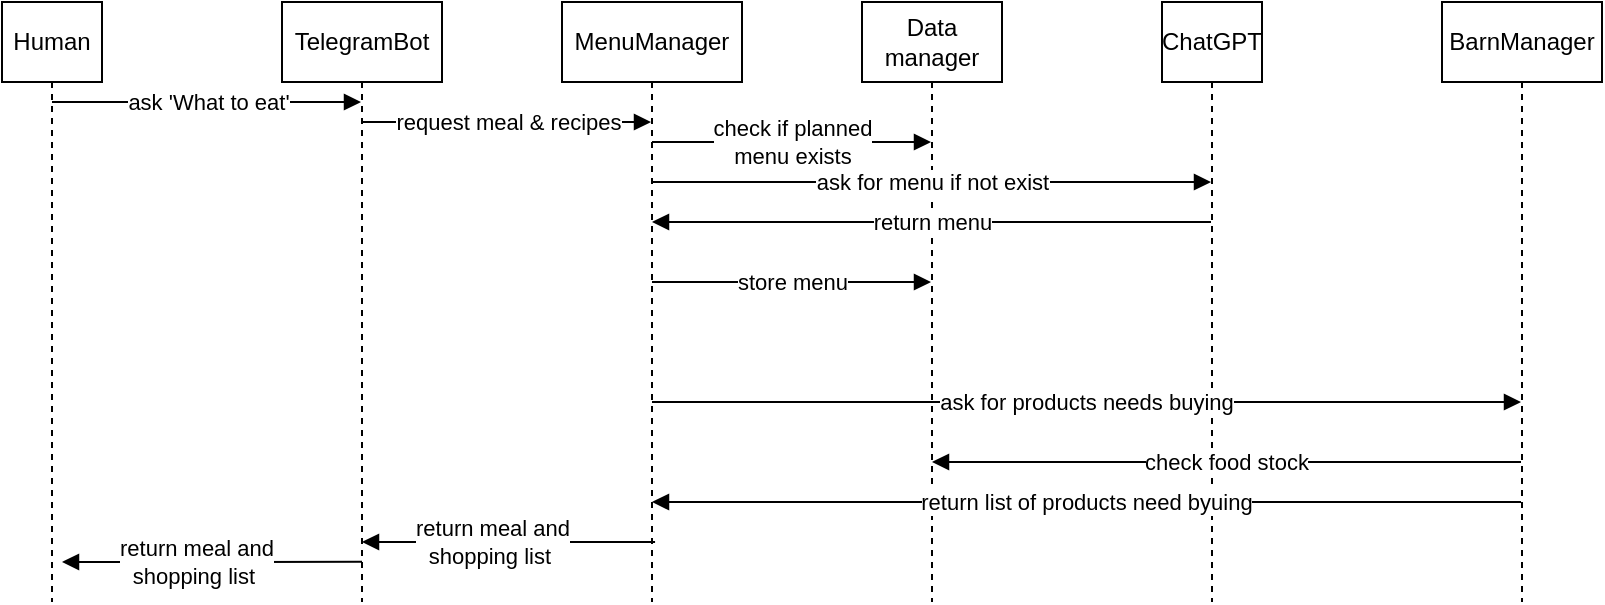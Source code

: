<mxfile>
    <diagram name="Page-1" id="0">
        <mxGraphModel dx="830" dy="593" grid="1" gridSize="10" guides="1" tooltips="1" connect="1" arrows="1" fold="1" page="1" pageScale="1" pageWidth="850" pageHeight="1100" math="0" shadow="0">
            <root>
                <mxCell id="0"/>
                <mxCell id="1" parent="0"/>
                <mxCell id="Human" value="Human" style="shape=umlLifeline;perimeter=lifelinePerimeter;whiteSpace=wrap;html=1;container=1;" parent="1" vertex="1">
                    <mxGeometry x="50" y="60" width="50" height="300" as="geometry"/>
                </mxCell>
                <mxCell id="TelegramBot" value="TelegramBot" style="shape=umlLifeline;perimeter=lifelinePerimeter;whiteSpace=wrap;html=1;container=1;" parent="1" vertex="1">
                    <mxGeometry x="190" y="60" width="80" height="300" as="geometry"/>
                </mxCell>
                <mxCell id="MenuManager" value="MenuManager" style="shape=umlLifeline;perimeter=lifelinePerimeter;whiteSpace=wrap;html=1;container=1;" parent="1" vertex="1">
                    <mxGeometry x="330" y="60" width="90" height="300" as="geometry"/>
                </mxCell>
                <mxCell id="Database" value="Data manager" style="shape=umlLifeline;perimeter=lifelinePerimeter;whiteSpace=wrap;html=1;container=1;" parent="1" vertex="1">
                    <mxGeometry x="480" y="60" width="70" height="300" as="geometry"/>
                </mxCell>
                <mxCell id="ChatGPT" value="ChatGPT" style="shape=umlLifeline;perimeter=lifelinePerimeter;whiteSpace=wrap;html=1;container=1;" parent="1" vertex="1">
                    <mxGeometry x="630" y="60" width="50" height="300" as="geometry"/>
                </mxCell>
                <mxCell id="BarnManager" value="BarnManager" style="shape=umlLifeline;perimeter=lifelinePerimeter;whiteSpace=wrap;html=1;container=1;" parent="1" vertex="1">
                    <mxGeometry x="770" y="60" width="80" height="300" as="geometry"/>
                </mxCell>
                <mxCell id="edge100" value="ask 'What to eat'" style="html=1;endArrow=block;" parent="1" source="Human" target="TelegramBot" edge="1">
                    <mxGeometry relative="1" as="geometry">
                        <Array as="points">
                            <mxPoint x="90" y="110"/>
                        </Array>
                    </mxGeometry>
                </mxCell>
                <mxCell id="edge101" value="request meal &amp; recipes" style="html=1;endArrow=block;" parent="1" source="TelegramBot" target="MenuManager" edge="1">
                    <mxGeometry relative="1" as="geometry">
                        <Array as="points">
                            <mxPoint x="240" y="120"/>
                        </Array>
                    </mxGeometry>
                </mxCell>
                <mxCell id="edge102" value="check if planned&lt;br&gt;menu exists" style="html=1;endArrow=block;" parent="1" source="MenuManager" target="Database" edge="1">
                    <mxGeometry relative="1" as="geometry">
                        <Array as="points">
                            <mxPoint x="490" y="130"/>
                        </Array>
                    </mxGeometry>
                </mxCell>
                <mxCell id="edge103" value="ask for menu if not exist" style="html=1;endArrow=block;movable=1;resizable=1;rotatable=1;deletable=1;editable=1;connectable=1;" parent="1" source="MenuManager" target="ChatGPT" edge="1">
                    <mxGeometry relative="1" as="geometry">
                        <Array as="points">
                            <mxPoint x="450" y="150"/>
                            <mxPoint x="590" y="150"/>
                        </Array>
                    </mxGeometry>
                </mxCell>
                <mxCell id="edge104" value="return menu" style="html=1;endArrow=block;" parent="1" source="ChatGPT" target="MenuManager" edge="1">
                    <mxGeometry relative="1" as="geometry">
                        <Array as="points">
                            <mxPoint x="590" y="170"/>
                        </Array>
                    </mxGeometry>
                </mxCell>
                <mxCell id="edge105" value="store menu" style="html=1;endArrow=block;" parent="1" source="MenuManager" target="Database" edge="1">
                    <mxGeometry relative="1" as="geometry">
                        <Array as="points">
                            <mxPoint x="490" y="200"/>
                        </Array>
                    </mxGeometry>
                </mxCell>
                <mxCell id="edge106" value="check food stock" style="html=1;endArrow=block;" parent="1" source="BarnManager" target="Database" edge="1">
                    <mxGeometry relative="1" as="geometry">
                        <Array as="points">
                            <mxPoint x="750" y="290"/>
                            <mxPoint x="560" y="290"/>
                        </Array>
                    </mxGeometry>
                </mxCell>
                <mxCell id="edge107" value="ask for products needs buying" style="html=1;endArrow=block;" parent="1" source="MenuManager" target="BarnManager" edge="1">
                    <mxGeometry x="-0.001" relative="1" as="geometry">
                        <mxPoint x="420" y="260" as="sourcePoint"/>
                        <Array as="points">
                            <mxPoint x="760" y="260"/>
                        </Array>
                        <mxPoint as="offset"/>
                    </mxGeometry>
                </mxCell>
                <mxCell id="6" value="return list of products need byuing" style="html=1;endArrow=block;" edge="1" parent="1" source="BarnManager" target="MenuManager">
                    <mxGeometry relative="1" as="geometry">
                        <mxPoint x="800" y="330" as="sourcePoint"/>
                        <mxPoint x="520.0" y="330" as="targetPoint"/>
                        <Array as="points">
                            <mxPoint x="755" y="310"/>
                            <mxPoint x="565" y="310"/>
                        </Array>
                    </mxGeometry>
                </mxCell>
                <mxCell id="10" value="return meal and&lt;br&gt;shopping list&amp;nbsp;" style="html=1;endArrow=block;exitX=0.517;exitY=0.9;exitDx=0;exitDy=0;exitPerimeter=0;" edge="1" parent="1" source="MenuManager" target="TelegramBot">
                    <mxGeometry x="0.113" relative="1" as="geometry">
                        <mxPoint x="239.63" y="380" as="sourcePoint"/>
                        <mxPoint x="384.5" y="380" as="targetPoint"/>
                        <Array as="points">
                            <mxPoint x="310" y="330"/>
                        </Array>
                        <mxPoint as="offset"/>
                    </mxGeometry>
                </mxCell>
                <mxCell id="11" value="return meal and&lt;br&gt;shopping list&amp;nbsp;" style="html=1;endArrow=block;exitX=0.5;exitY=0.933;exitDx=0;exitDy=0;exitPerimeter=0;" edge="1" parent="1" source="TelegramBot">
                    <mxGeometry x="0.113" relative="1" as="geometry">
                        <mxPoint x="216.9" y="340.0" as="sourcePoint"/>
                        <mxPoint x="80" y="340" as="targetPoint"/>
                        <Array as="points">
                            <mxPoint x="150.37" y="340"/>
                        </Array>
                        <mxPoint as="offset"/>
                    </mxGeometry>
                </mxCell>
            </root>
        </mxGraphModel>
    </diagram>
</mxfile>